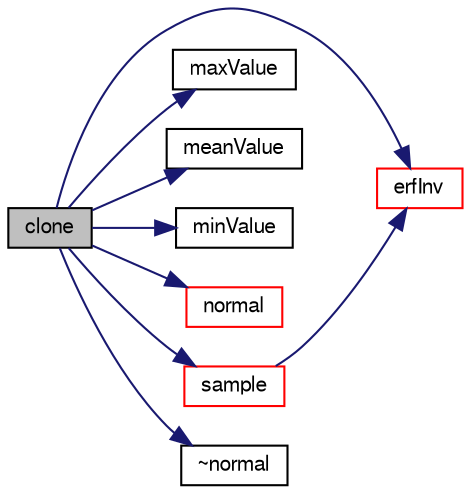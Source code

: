 digraph "clone"
{
  bgcolor="transparent";
  edge [fontname="FreeSans",fontsize="10",labelfontname="FreeSans",labelfontsize="10"];
  node [fontname="FreeSans",fontsize="10",shape=record];
  rankdir="LR";
  Node53 [label="clone",height=0.2,width=0.4,color="black", fillcolor="grey75", style="filled", fontcolor="black"];
  Node53 -> Node54 [color="midnightblue",fontsize="10",style="solid",fontname="FreeSans"];
  Node54 [label="erfInv",height=0.2,width=0.4,color="red",URL="$a23658.html#a31ffd6a096a2003dff272251dc6fd926"];
  Node53 -> Node62 [color="midnightblue",fontsize="10",style="solid",fontname="FreeSans"];
  Node62 [label="maxValue",height=0.2,width=0.4,color="black",URL="$a23658.html#a6fe5ffd01d2a36f96228dc68682431bf",tooltip="Return the maximum value. "];
  Node53 -> Node63 [color="midnightblue",fontsize="10",style="solid",fontname="FreeSans"];
  Node63 [label="meanValue",height=0.2,width=0.4,color="black",URL="$a23658.html#a0272fc28e271b84940ee851c385650ea",tooltip="Return the mean value. "];
  Node53 -> Node64 [color="midnightblue",fontsize="10",style="solid",fontname="FreeSans"];
  Node64 [label="minValue",height=0.2,width=0.4,color="black",URL="$a23658.html#af648e1dd81dcfda4924705b96bcaf264",tooltip="Return the minimum value. "];
  Node53 -> Node65 [color="midnightblue",fontsize="10",style="solid",fontname="FreeSans"];
  Node65 [label="normal",height=0.2,width=0.4,color="red",URL="$a23658.html#ade6a859c0b37d5dcc257655763e28449",tooltip="Construct from components. "];
  Node53 -> Node109 [color="midnightblue",fontsize="10",style="solid",fontname="FreeSans"];
  Node109 [label="sample",height=0.2,width=0.4,color="red",URL="$a23658.html#a523eae27d84403d08bdca843c0679d8a",tooltip="Sample the distributionModel. "];
  Node109 -> Node54 [color="midnightblue",fontsize="10",style="solid",fontname="FreeSans"];
  Node53 -> Node114 [color="midnightblue",fontsize="10",style="solid",fontname="FreeSans"];
  Node114 [label="~normal",height=0.2,width=0.4,color="black",URL="$a23658.html#a9e11ab55fc5604df244dc2a837e7eb1e",tooltip="Destructor. "];
}
